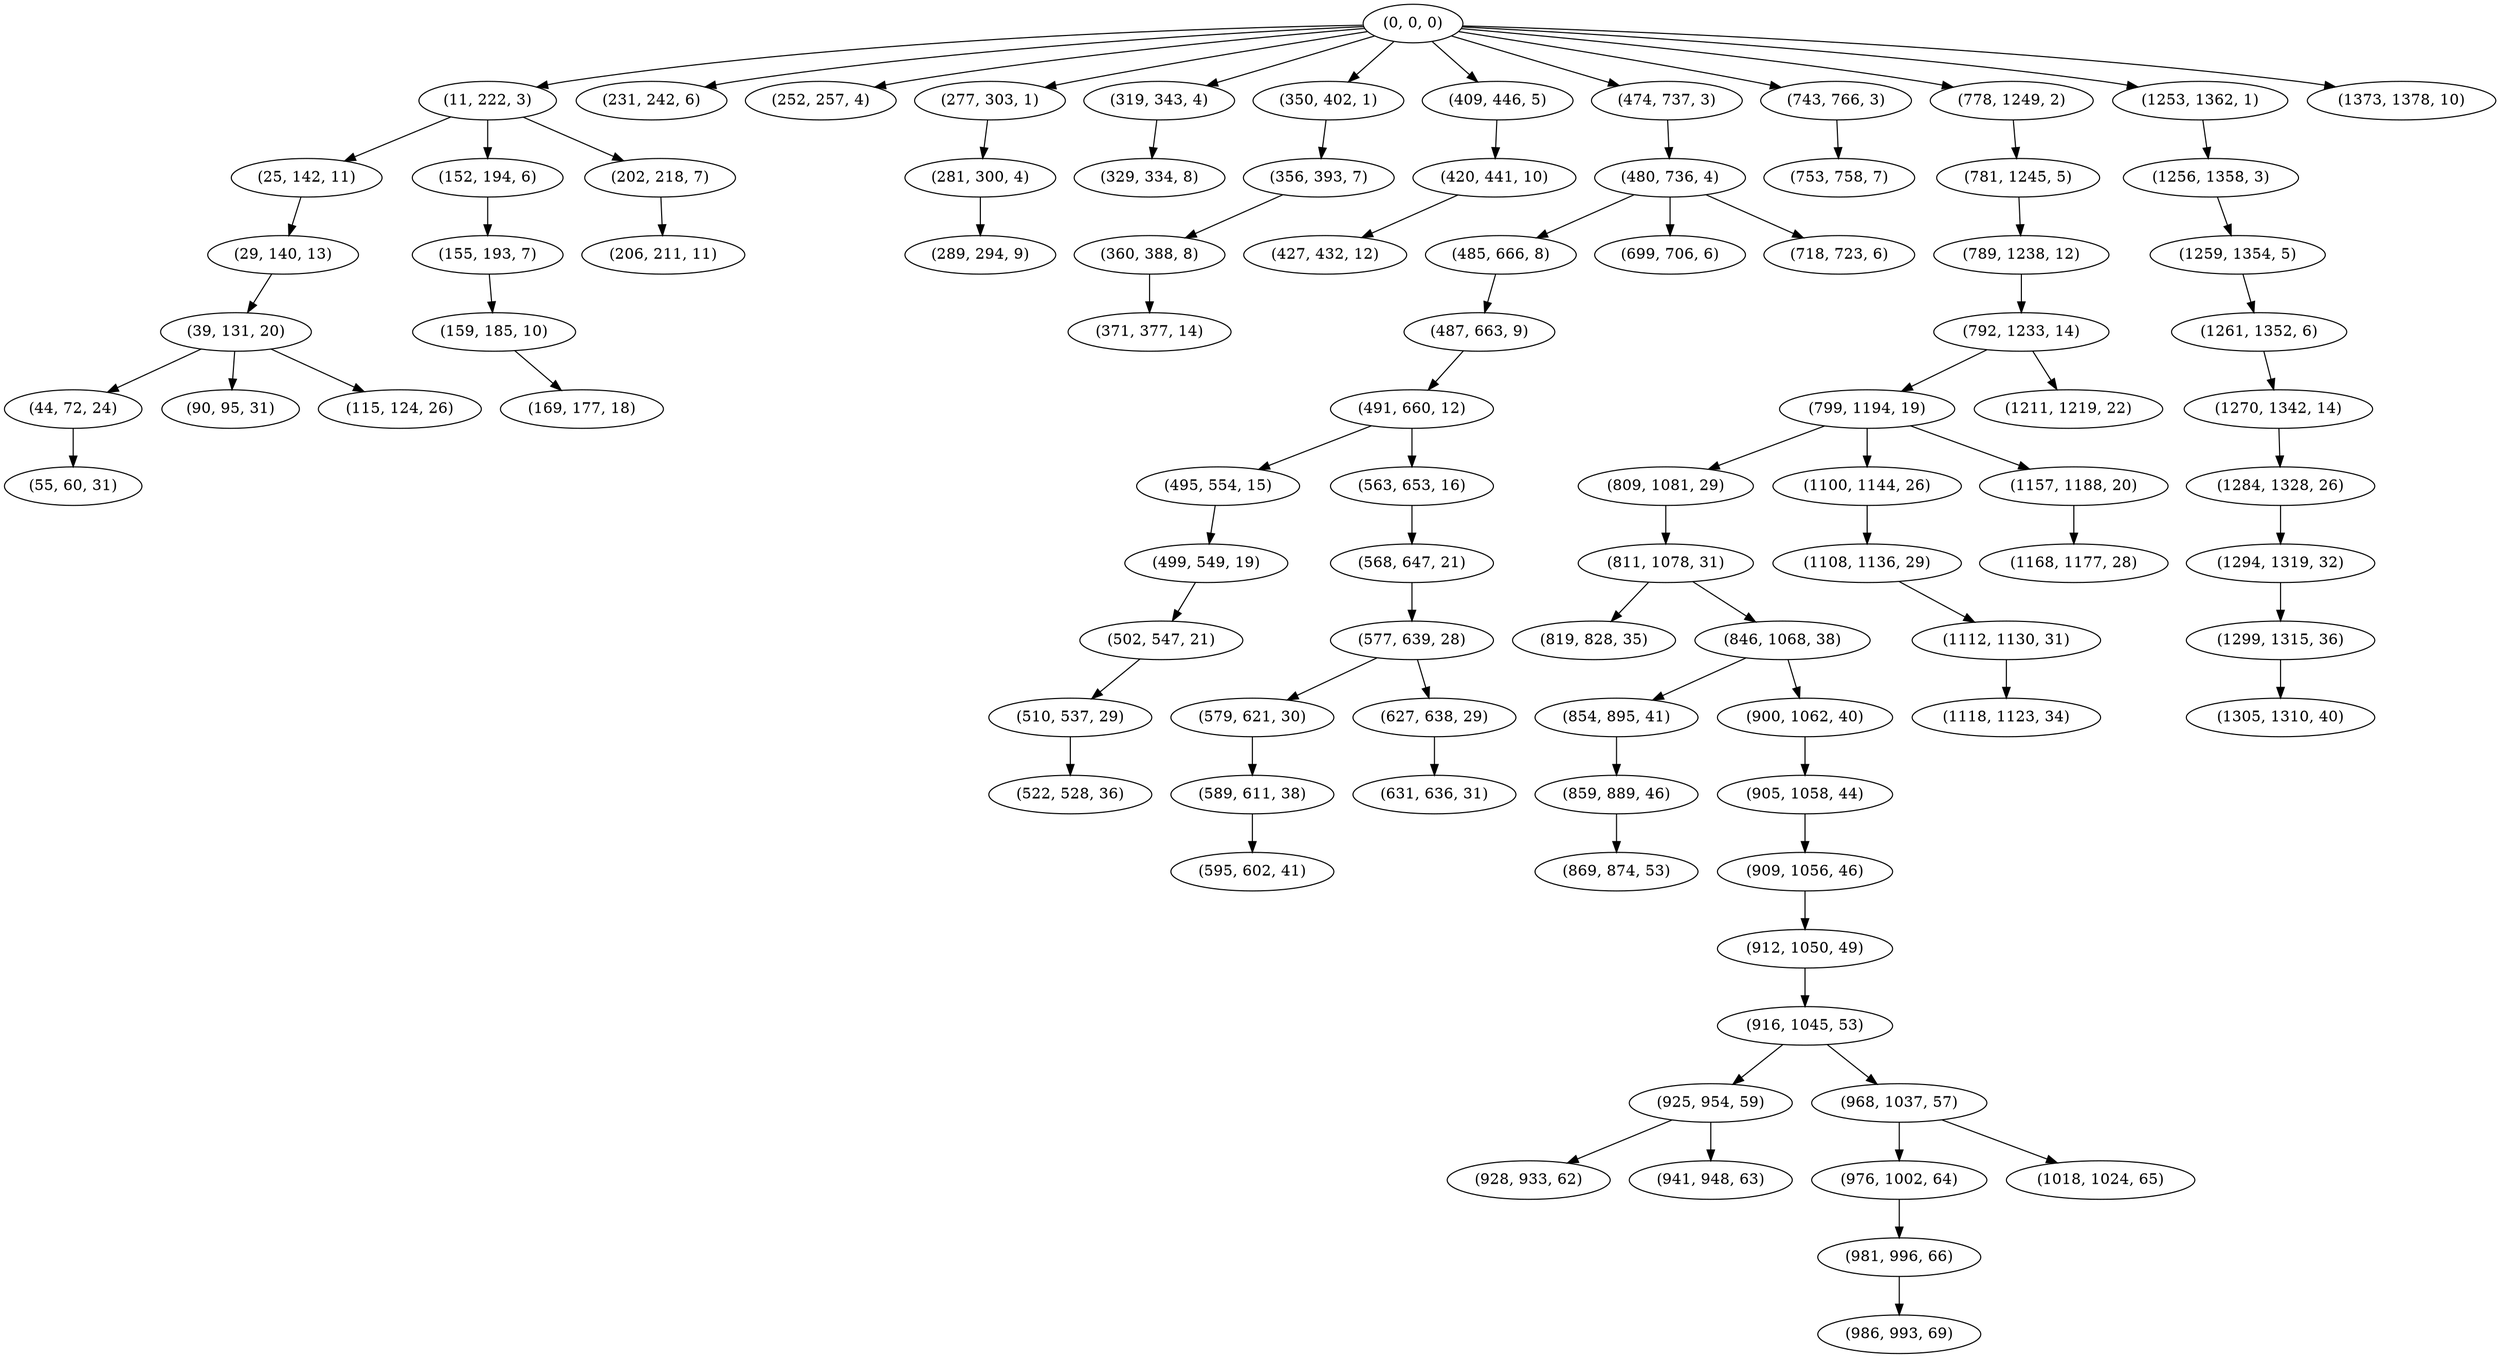 digraph tree {
    "(0, 0, 0)";
    "(11, 222, 3)";
    "(25, 142, 11)";
    "(29, 140, 13)";
    "(39, 131, 20)";
    "(44, 72, 24)";
    "(55, 60, 31)";
    "(90, 95, 31)";
    "(115, 124, 26)";
    "(152, 194, 6)";
    "(155, 193, 7)";
    "(159, 185, 10)";
    "(169, 177, 18)";
    "(202, 218, 7)";
    "(206, 211, 11)";
    "(231, 242, 6)";
    "(252, 257, 4)";
    "(277, 303, 1)";
    "(281, 300, 4)";
    "(289, 294, 9)";
    "(319, 343, 4)";
    "(329, 334, 8)";
    "(350, 402, 1)";
    "(356, 393, 7)";
    "(360, 388, 8)";
    "(371, 377, 14)";
    "(409, 446, 5)";
    "(420, 441, 10)";
    "(427, 432, 12)";
    "(474, 737, 3)";
    "(480, 736, 4)";
    "(485, 666, 8)";
    "(487, 663, 9)";
    "(491, 660, 12)";
    "(495, 554, 15)";
    "(499, 549, 19)";
    "(502, 547, 21)";
    "(510, 537, 29)";
    "(522, 528, 36)";
    "(563, 653, 16)";
    "(568, 647, 21)";
    "(577, 639, 28)";
    "(579, 621, 30)";
    "(589, 611, 38)";
    "(595, 602, 41)";
    "(627, 638, 29)";
    "(631, 636, 31)";
    "(699, 706, 6)";
    "(718, 723, 6)";
    "(743, 766, 3)";
    "(753, 758, 7)";
    "(778, 1249, 2)";
    "(781, 1245, 5)";
    "(789, 1238, 12)";
    "(792, 1233, 14)";
    "(799, 1194, 19)";
    "(809, 1081, 29)";
    "(811, 1078, 31)";
    "(819, 828, 35)";
    "(846, 1068, 38)";
    "(854, 895, 41)";
    "(859, 889, 46)";
    "(869, 874, 53)";
    "(900, 1062, 40)";
    "(905, 1058, 44)";
    "(909, 1056, 46)";
    "(912, 1050, 49)";
    "(916, 1045, 53)";
    "(925, 954, 59)";
    "(928, 933, 62)";
    "(941, 948, 63)";
    "(968, 1037, 57)";
    "(976, 1002, 64)";
    "(981, 996, 66)";
    "(986, 993, 69)";
    "(1018, 1024, 65)";
    "(1100, 1144, 26)";
    "(1108, 1136, 29)";
    "(1112, 1130, 31)";
    "(1118, 1123, 34)";
    "(1157, 1188, 20)";
    "(1168, 1177, 28)";
    "(1211, 1219, 22)";
    "(1253, 1362, 1)";
    "(1256, 1358, 3)";
    "(1259, 1354, 5)";
    "(1261, 1352, 6)";
    "(1270, 1342, 14)";
    "(1284, 1328, 26)";
    "(1294, 1319, 32)";
    "(1299, 1315, 36)";
    "(1305, 1310, 40)";
    "(1373, 1378, 10)";
    "(0, 0, 0)" -> "(11, 222, 3)";
    "(0, 0, 0)" -> "(231, 242, 6)";
    "(0, 0, 0)" -> "(252, 257, 4)";
    "(0, 0, 0)" -> "(277, 303, 1)";
    "(0, 0, 0)" -> "(319, 343, 4)";
    "(0, 0, 0)" -> "(350, 402, 1)";
    "(0, 0, 0)" -> "(409, 446, 5)";
    "(0, 0, 0)" -> "(474, 737, 3)";
    "(0, 0, 0)" -> "(743, 766, 3)";
    "(0, 0, 0)" -> "(778, 1249, 2)";
    "(0, 0, 0)" -> "(1253, 1362, 1)";
    "(0, 0, 0)" -> "(1373, 1378, 10)";
    "(11, 222, 3)" -> "(25, 142, 11)";
    "(11, 222, 3)" -> "(152, 194, 6)";
    "(11, 222, 3)" -> "(202, 218, 7)";
    "(25, 142, 11)" -> "(29, 140, 13)";
    "(29, 140, 13)" -> "(39, 131, 20)";
    "(39, 131, 20)" -> "(44, 72, 24)";
    "(39, 131, 20)" -> "(90, 95, 31)";
    "(39, 131, 20)" -> "(115, 124, 26)";
    "(44, 72, 24)" -> "(55, 60, 31)";
    "(152, 194, 6)" -> "(155, 193, 7)";
    "(155, 193, 7)" -> "(159, 185, 10)";
    "(159, 185, 10)" -> "(169, 177, 18)";
    "(202, 218, 7)" -> "(206, 211, 11)";
    "(277, 303, 1)" -> "(281, 300, 4)";
    "(281, 300, 4)" -> "(289, 294, 9)";
    "(319, 343, 4)" -> "(329, 334, 8)";
    "(350, 402, 1)" -> "(356, 393, 7)";
    "(356, 393, 7)" -> "(360, 388, 8)";
    "(360, 388, 8)" -> "(371, 377, 14)";
    "(409, 446, 5)" -> "(420, 441, 10)";
    "(420, 441, 10)" -> "(427, 432, 12)";
    "(474, 737, 3)" -> "(480, 736, 4)";
    "(480, 736, 4)" -> "(485, 666, 8)";
    "(480, 736, 4)" -> "(699, 706, 6)";
    "(480, 736, 4)" -> "(718, 723, 6)";
    "(485, 666, 8)" -> "(487, 663, 9)";
    "(487, 663, 9)" -> "(491, 660, 12)";
    "(491, 660, 12)" -> "(495, 554, 15)";
    "(491, 660, 12)" -> "(563, 653, 16)";
    "(495, 554, 15)" -> "(499, 549, 19)";
    "(499, 549, 19)" -> "(502, 547, 21)";
    "(502, 547, 21)" -> "(510, 537, 29)";
    "(510, 537, 29)" -> "(522, 528, 36)";
    "(563, 653, 16)" -> "(568, 647, 21)";
    "(568, 647, 21)" -> "(577, 639, 28)";
    "(577, 639, 28)" -> "(579, 621, 30)";
    "(577, 639, 28)" -> "(627, 638, 29)";
    "(579, 621, 30)" -> "(589, 611, 38)";
    "(589, 611, 38)" -> "(595, 602, 41)";
    "(627, 638, 29)" -> "(631, 636, 31)";
    "(743, 766, 3)" -> "(753, 758, 7)";
    "(778, 1249, 2)" -> "(781, 1245, 5)";
    "(781, 1245, 5)" -> "(789, 1238, 12)";
    "(789, 1238, 12)" -> "(792, 1233, 14)";
    "(792, 1233, 14)" -> "(799, 1194, 19)";
    "(792, 1233, 14)" -> "(1211, 1219, 22)";
    "(799, 1194, 19)" -> "(809, 1081, 29)";
    "(799, 1194, 19)" -> "(1100, 1144, 26)";
    "(799, 1194, 19)" -> "(1157, 1188, 20)";
    "(809, 1081, 29)" -> "(811, 1078, 31)";
    "(811, 1078, 31)" -> "(819, 828, 35)";
    "(811, 1078, 31)" -> "(846, 1068, 38)";
    "(846, 1068, 38)" -> "(854, 895, 41)";
    "(846, 1068, 38)" -> "(900, 1062, 40)";
    "(854, 895, 41)" -> "(859, 889, 46)";
    "(859, 889, 46)" -> "(869, 874, 53)";
    "(900, 1062, 40)" -> "(905, 1058, 44)";
    "(905, 1058, 44)" -> "(909, 1056, 46)";
    "(909, 1056, 46)" -> "(912, 1050, 49)";
    "(912, 1050, 49)" -> "(916, 1045, 53)";
    "(916, 1045, 53)" -> "(925, 954, 59)";
    "(916, 1045, 53)" -> "(968, 1037, 57)";
    "(925, 954, 59)" -> "(928, 933, 62)";
    "(925, 954, 59)" -> "(941, 948, 63)";
    "(968, 1037, 57)" -> "(976, 1002, 64)";
    "(968, 1037, 57)" -> "(1018, 1024, 65)";
    "(976, 1002, 64)" -> "(981, 996, 66)";
    "(981, 996, 66)" -> "(986, 993, 69)";
    "(1100, 1144, 26)" -> "(1108, 1136, 29)";
    "(1108, 1136, 29)" -> "(1112, 1130, 31)";
    "(1112, 1130, 31)" -> "(1118, 1123, 34)";
    "(1157, 1188, 20)" -> "(1168, 1177, 28)";
    "(1253, 1362, 1)" -> "(1256, 1358, 3)";
    "(1256, 1358, 3)" -> "(1259, 1354, 5)";
    "(1259, 1354, 5)" -> "(1261, 1352, 6)";
    "(1261, 1352, 6)" -> "(1270, 1342, 14)";
    "(1270, 1342, 14)" -> "(1284, 1328, 26)";
    "(1284, 1328, 26)" -> "(1294, 1319, 32)";
    "(1294, 1319, 32)" -> "(1299, 1315, 36)";
    "(1299, 1315, 36)" -> "(1305, 1310, 40)";
}
